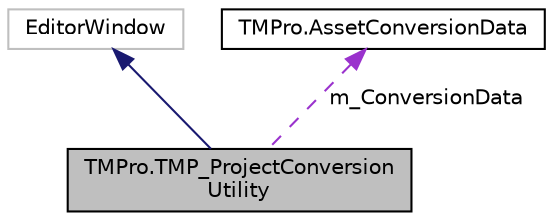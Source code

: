 digraph "TMPro.TMP_ProjectConversionUtility"
{
 // LATEX_PDF_SIZE
  edge [fontname="Helvetica",fontsize="10",labelfontname="Helvetica",labelfontsize="10"];
  node [fontname="Helvetica",fontsize="10",shape=record];
  Node1 [label="TMPro.TMP_ProjectConversion\lUtility",height=0.2,width=0.4,color="black", fillcolor="grey75", style="filled", fontcolor="black",tooltip=" "];
  Node2 -> Node1 [dir="back",color="midnightblue",fontsize="10",style="solid",fontname="Helvetica"];
  Node2 [label="EditorWindow",height=0.2,width=0.4,color="grey75", fillcolor="white", style="filled",tooltip=" "];
  Node3 -> Node1 [dir="back",color="darkorchid3",fontsize="10",style="dashed",label=" m_ConversionData" ,fontname="Helvetica"];
  Node3 [label="TMPro.AssetConversionData",height=0.2,width=0.4,color="black", fillcolor="white", style="filled",URL="$class_t_m_pro_1_1_asset_conversion_data.html",tooltip="Data structure containing a list of target and replacement fileID and GUID requiring remapping from p..."];
}
